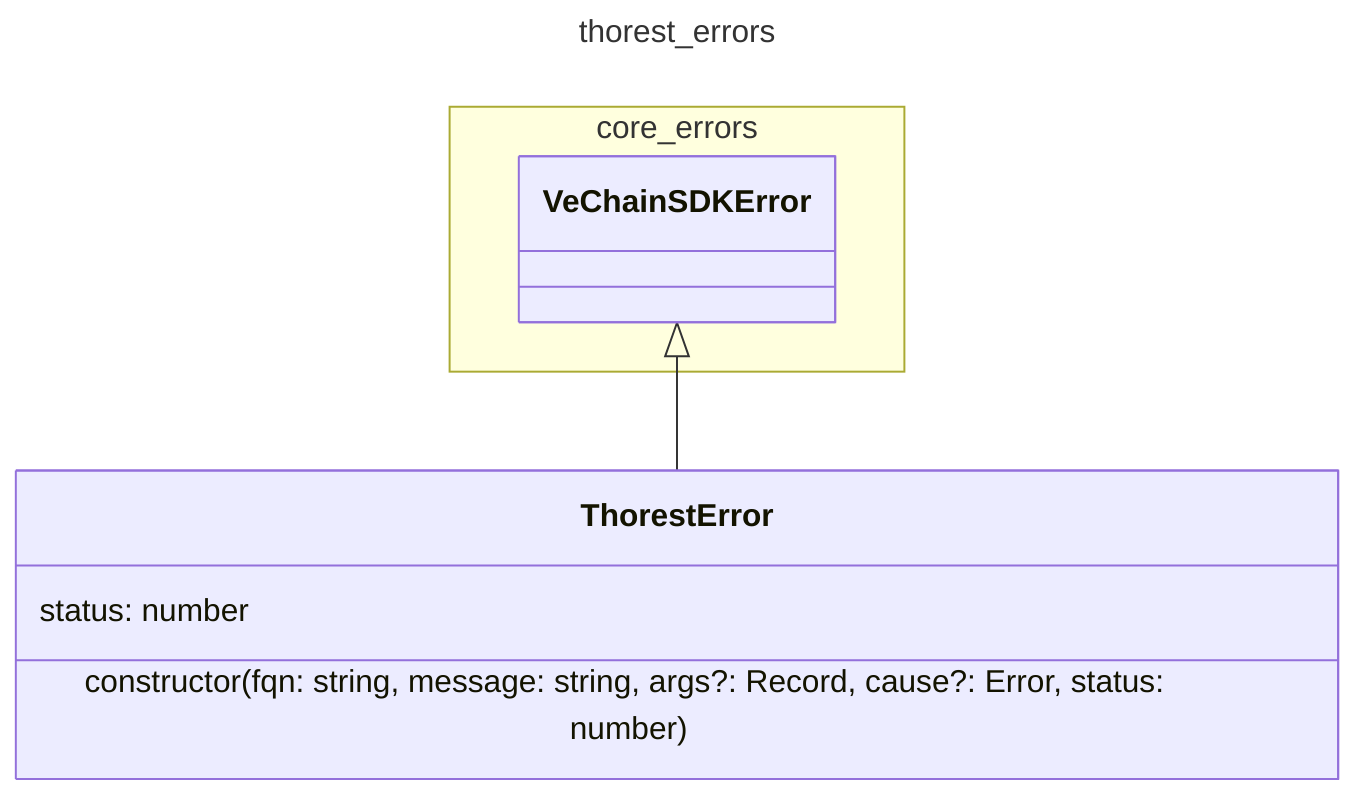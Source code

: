 ---
title: thorest_errors
---
classDiagram
    namespace core_errors {
        class VeChainSDKError {
        }
    }
    class ThorestError {
        status: number
        constructor(fqn: string, message: string, args?: Record<string, unknown>, cause?: Error, status: number)
    }
    VeChainSDKError <|-- ThorestError